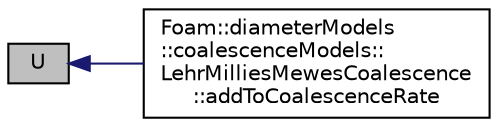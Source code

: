 digraph "U"
{
  bgcolor="transparent";
  edge [fontname="Helvetica",fontsize="10",labelfontname="Helvetica",labelfontsize="10"];
  node [fontname="Helvetica",fontsize="10",shape=record];
  rankdir="LR";
  Node1 [label="U",height=0.2,width=0.4,color="black", fillcolor="grey75", style="filled" fontcolor="black"];
  Node1 -> Node2 [dir="back",color="midnightblue",fontsize="10",style="solid",fontname="Helvetica"];
  Node2 [label="Foam::diameterModels\l::coalescenceModels::\lLehrMilliesMewesCoalescence\l::addToCoalescenceRate",height=0.2,width=0.4,color="black",URL="$classFoam_1_1diameterModels_1_1coalescenceModels_1_1LehrMilliesMewesCoalescence.html#a0a4425cc9fa19c33446c73aa21e8dc7d",tooltip="Add to coalescenceRate. "];
}
